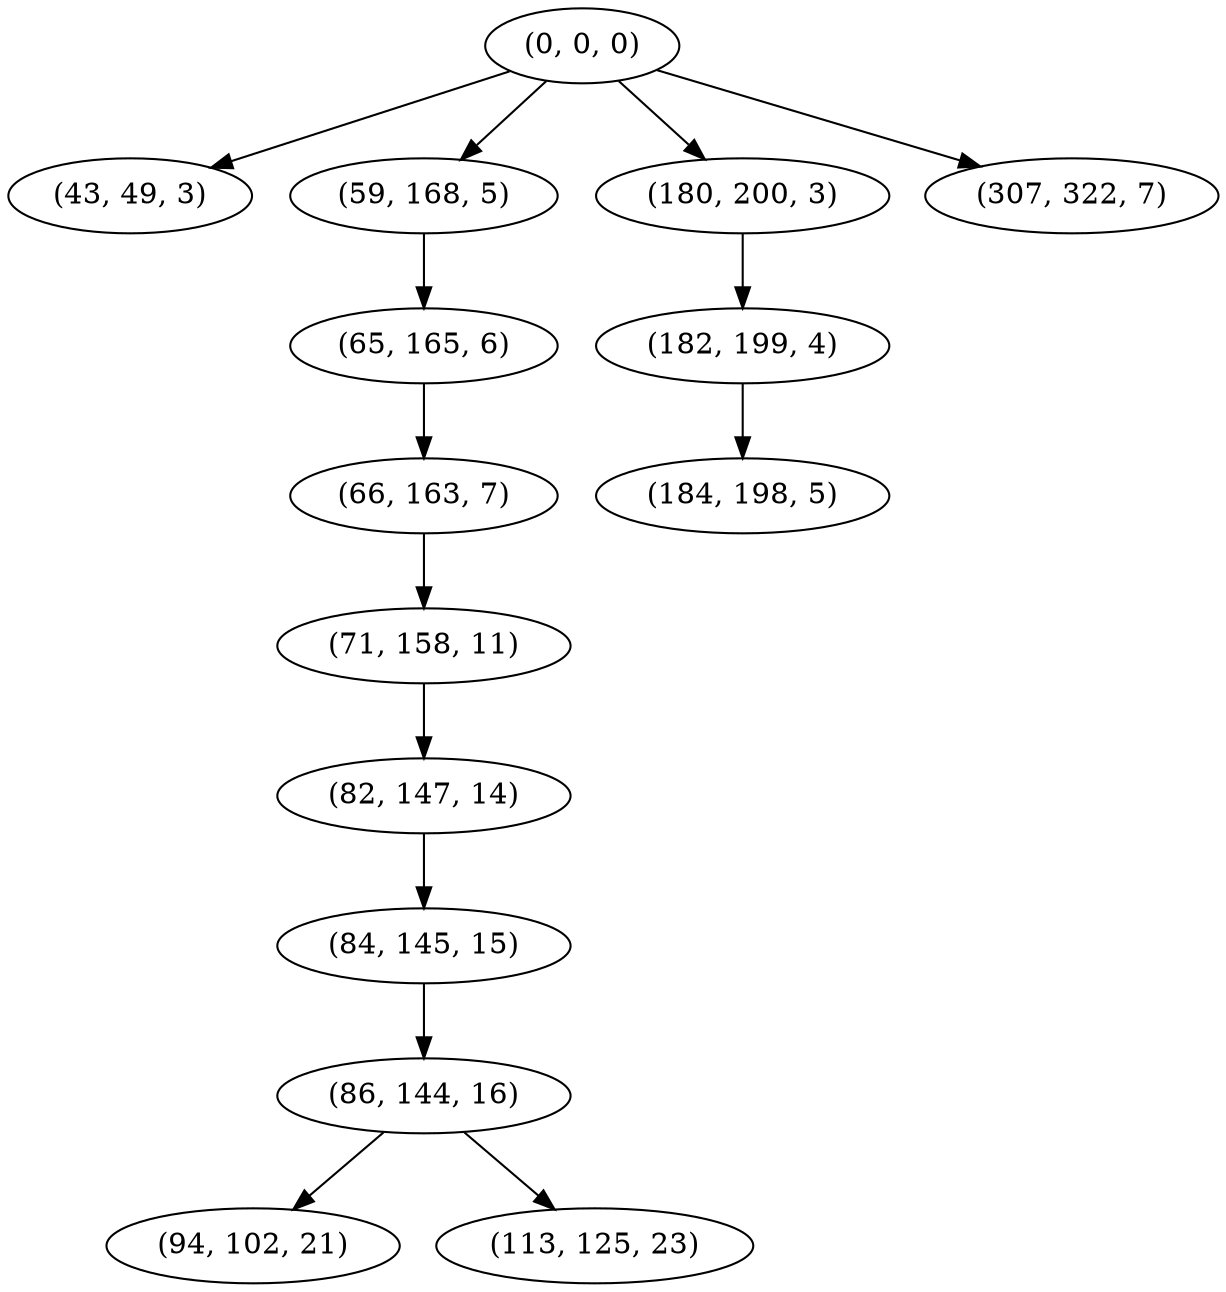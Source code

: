 digraph tree {
    "(0, 0, 0)";
    "(43, 49, 3)";
    "(59, 168, 5)";
    "(65, 165, 6)";
    "(66, 163, 7)";
    "(71, 158, 11)";
    "(82, 147, 14)";
    "(84, 145, 15)";
    "(86, 144, 16)";
    "(94, 102, 21)";
    "(113, 125, 23)";
    "(180, 200, 3)";
    "(182, 199, 4)";
    "(184, 198, 5)";
    "(307, 322, 7)";
    "(0, 0, 0)" -> "(43, 49, 3)";
    "(0, 0, 0)" -> "(59, 168, 5)";
    "(0, 0, 0)" -> "(180, 200, 3)";
    "(0, 0, 0)" -> "(307, 322, 7)";
    "(59, 168, 5)" -> "(65, 165, 6)";
    "(65, 165, 6)" -> "(66, 163, 7)";
    "(66, 163, 7)" -> "(71, 158, 11)";
    "(71, 158, 11)" -> "(82, 147, 14)";
    "(82, 147, 14)" -> "(84, 145, 15)";
    "(84, 145, 15)" -> "(86, 144, 16)";
    "(86, 144, 16)" -> "(94, 102, 21)";
    "(86, 144, 16)" -> "(113, 125, 23)";
    "(180, 200, 3)" -> "(182, 199, 4)";
    "(182, 199, 4)" -> "(184, 198, 5)";
}

